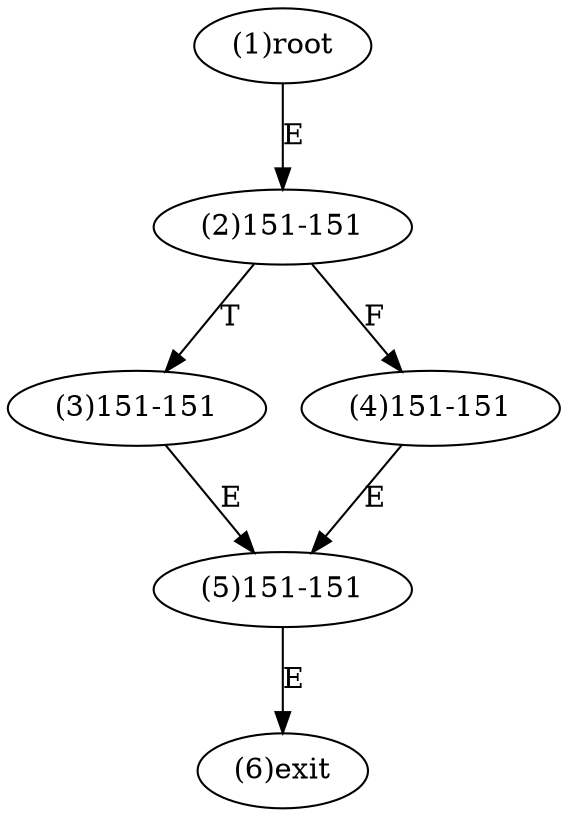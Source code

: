 digraph "" { 
1[ label="(1)root"];
2[ label="(2)151-151"];
3[ label="(3)151-151"];
4[ label="(4)151-151"];
5[ label="(5)151-151"];
6[ label="(6)exit"];
1->2[ label="E"];
2->4[ label="F"];
2->3[ label="T"];
3->5[ label="E"];
4->5[ label="E"];
5->6[ label="E"];
}